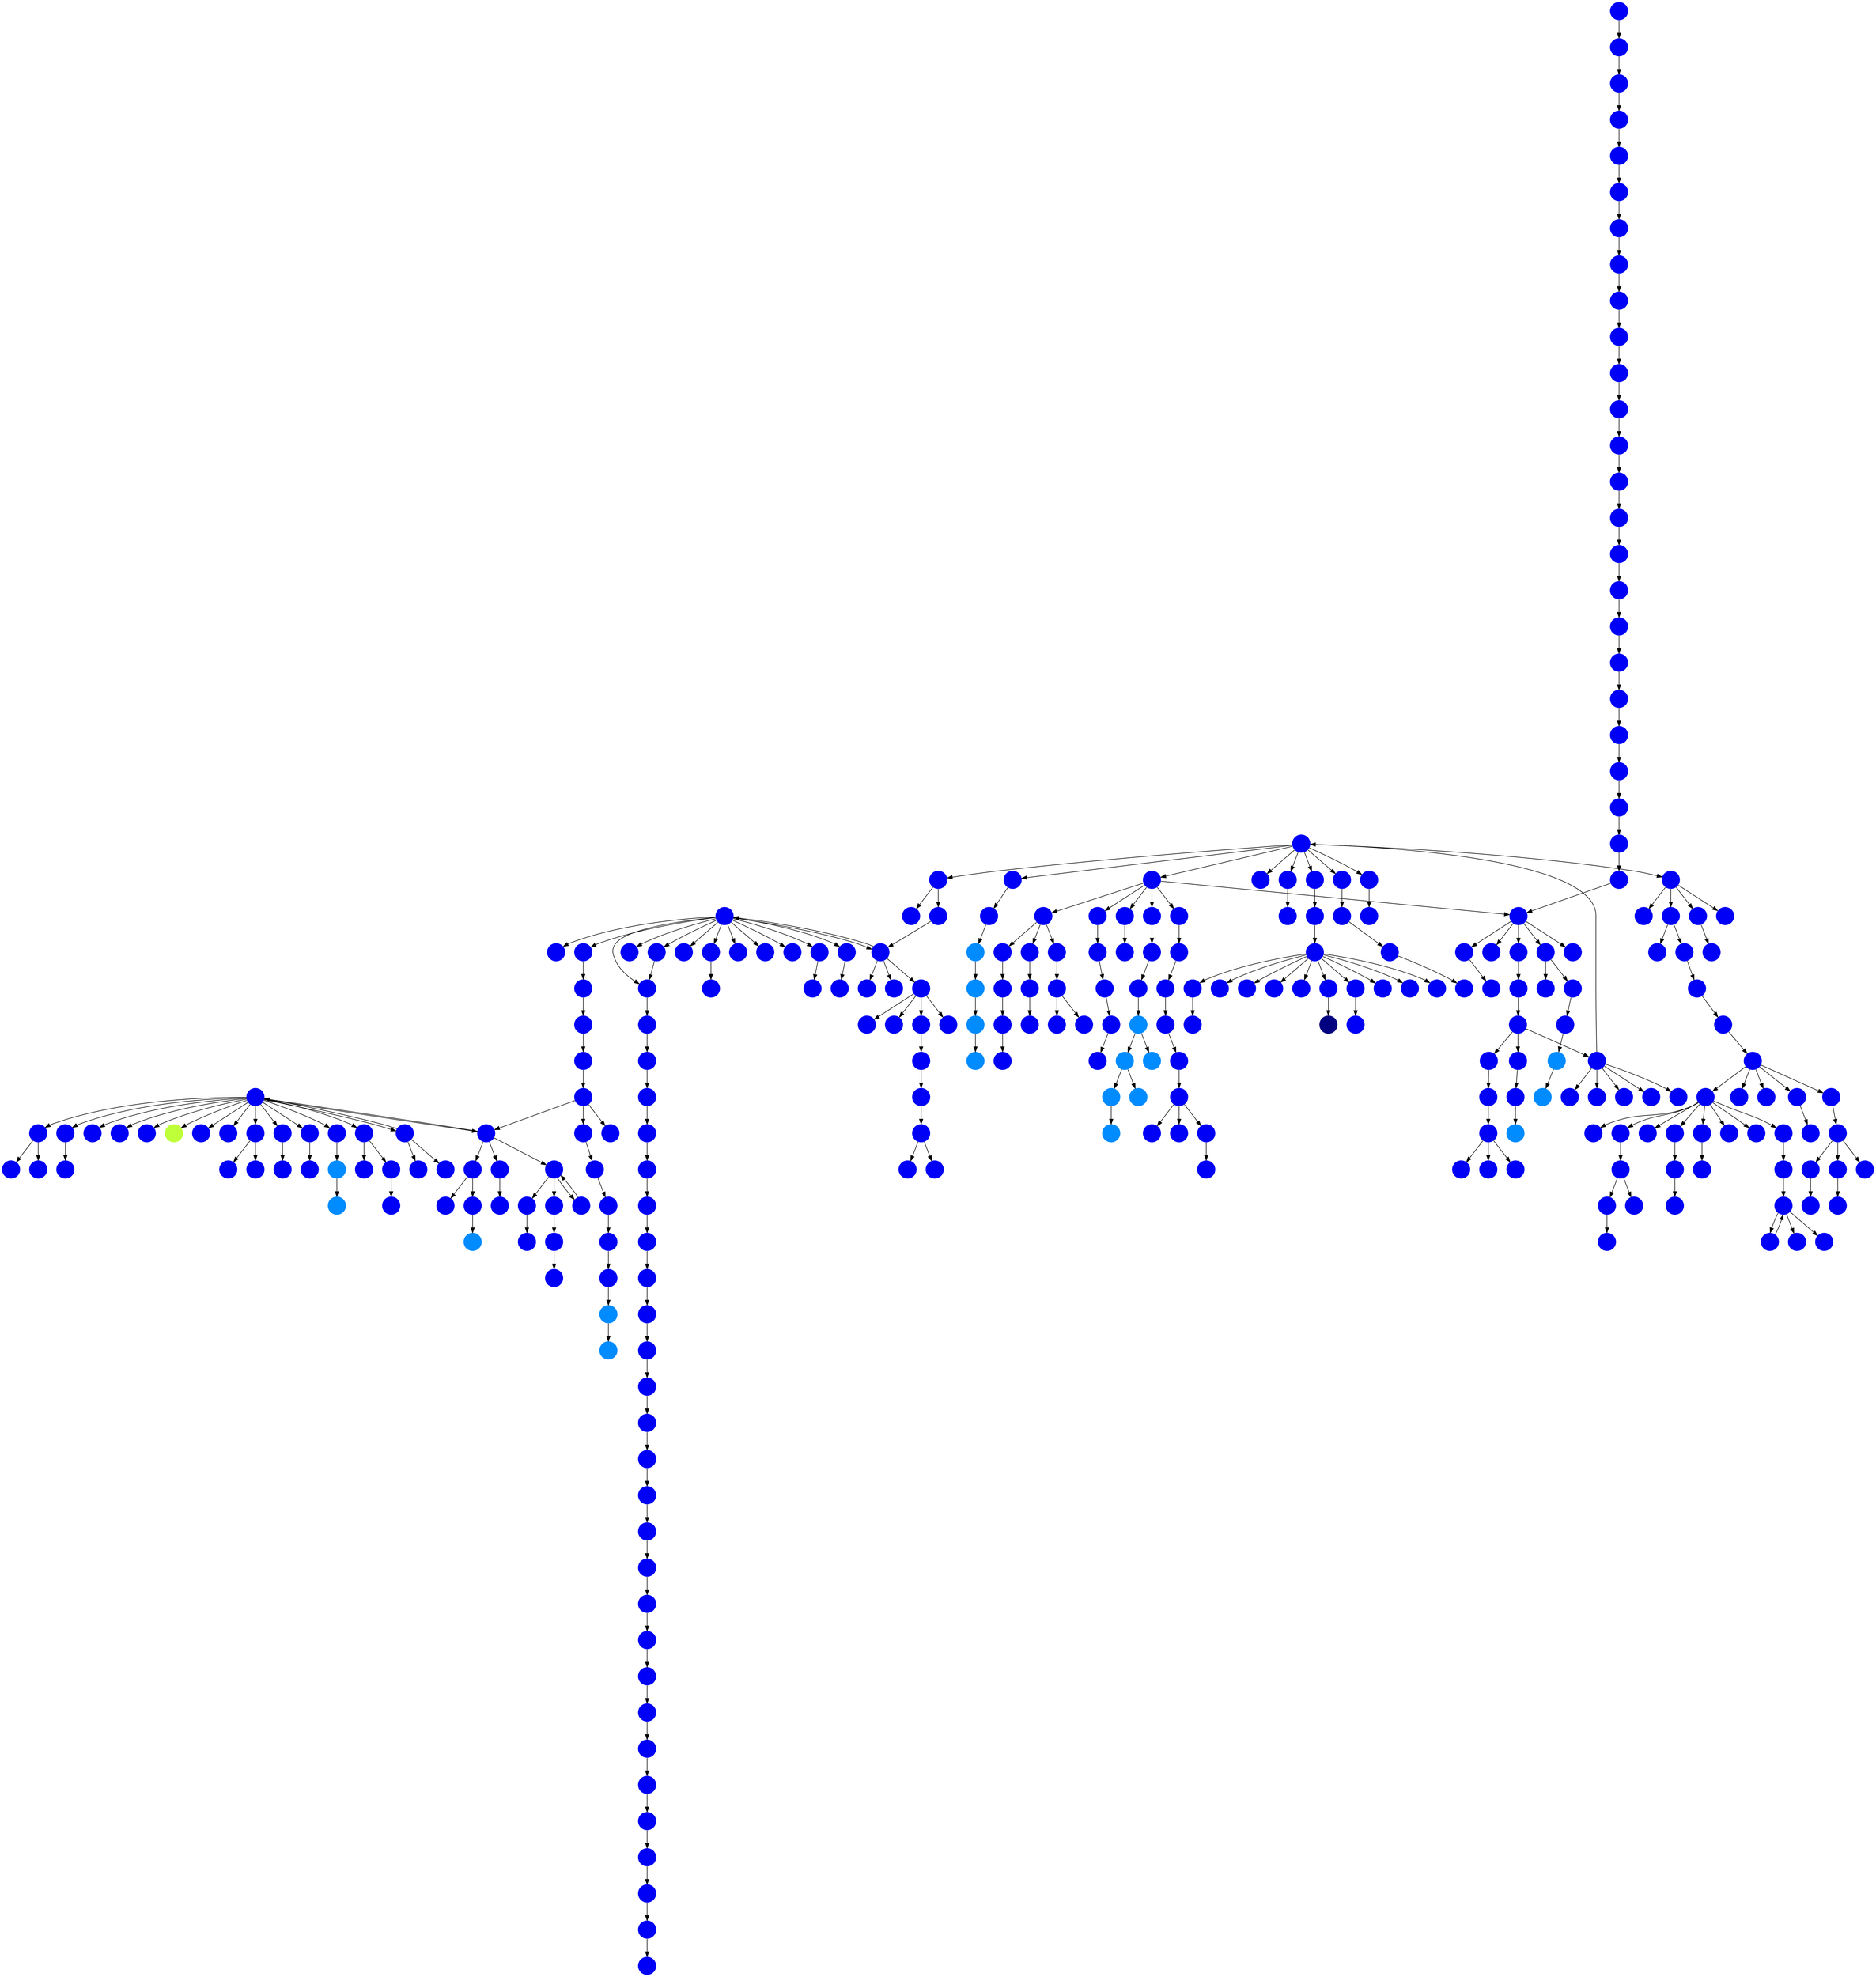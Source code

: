digraph{
0 [tooltip = "D", penwidth = 0, style = filled, fillcolor = "#0000f6", shape = circle, label = ""]
1 [tooltip = "D", penwidth = 0, style = filled, fillcolor = "#0000f6", shape = circle, label = ""]
2 [tooltip = "D", penwidth = 0, style = filled, fillcolor = "#0000f6", shape = circle, label = ""]
3 [tooltip = "D", penwidth = 0, style = filled, fillcolor = "#0000f6", shape = circle, label = ""]
4 [tooltip = "D", penwidth = 0, style = filled, fillcolor = "#0000f6", shape = circle, label = ""]
5 [tooltip = "D", penwidth = 0, style = filled, fillcolor = "#0000f6", shape = circle, label = ""]
6 [tooltip = "D", penwidth = 0, style = filled, fillcolor = "#0000f6", shape = circle, label = ""]
7 [tooltip = "D", penwidth = 0, style = filled, fillcolor = "#0000f6", shape = circle, label = ""]
8 [tooltip = "D", penwidth = 0, style = filled, fillcolor = "#0000f6", shape = circle, label = ""]
9 [tooltip = "D", penwidth = 0, style = filled, fillcolor = "#0000f6", shape = circle, label = ""]
10 [tooltip = "D", penwidth = 0, style = filled, fillcolor = "#0000f6", shape = circle, label = ""]
11 [tooltip = "D", penwidth = 0, style = filled, fillcolor = "#0000f6", shape = circle, label = ""]
12 [tooltip = "D", penwidth = 0, style = filled, fillcolor = "#0000f6", shape = circle, label = ""]
13 [tooltip = "D", penwidth = 0, style = filled, fillcolor = "#0000f6", shape = circle, label = ""]
14 [tooltip = "D", penwidth = 0, style = filled, fillcolor = "#0000f6", shape = circle, label = ""]
15 [tooltip = "D", penwidth = 0, style = filled, fillcolor = "#0000f6", shape = circle, label = ""]
16 [tooltip = "D", penwidth = 0, style = filled, fillcolor = "#0000f6", shape = circle, label = ""]
17 [tooltip = "D", penwidth = 0, style = filled, fillcolor = "#0000f6", shape = circle, label = ""]
18 [tooltip = "D", penwidth = 0, style = filled, fillcolor = "#0000f6", shape = circle, label = ""]
19 [tooltip = "D", penwidth = 0, style = filled, fillcolor = "#0000f6", shape = circle, label = ""]
20 [tooltip = "D", penwidth = 0, style = filled, fillcolor = "#0000f6", shape = circle, label = ""]
21 [tooltip = "D", penwidth = 0, style = filled, fillcolor = "#0000f6", shape = circle, label = ""]
22 [tooltip = "D", penwidth = 0, style = filled, fillcolor = "#0000f6", shape = circle, label = ""]
23 [tooltip = "D", penwidth = 0, style = filled, fillcolor = "#0000f6", shape = circle, label = ""]
24 [tooltip = "D", penwidth = 0, style = filled, fillcolor = "#0000f6", shape = circle, label = ""]
25 [tooltip = "D", penwidth = 0, style = filled, fillcolor = "#0000f6", shape = circle, label = ""]
26 [tooltip = "D", penwidth = 0, style = filled, fillcolor = "#0000f6", shape = circle, label = ""]
27 [tooltip = "D", penwidth = 0, style = filled, fillcolor = "#0000f6", shape = circle, label = ""]
28 [tooltip = "D", penwidth = 0, style = filled, fillcolor = "#0000f6", shape = circle, label = ""]
29 [tooltip = "D", penwidth = 0, style = filled, fillcolor = "#0000f6", shape = circle, label = ""]
30 [tooltip = "D", penwidth = 0, style = filled, fillcolor = "#0000f6", shape = circle, label = ""]
31 [tooltip = "D", penwidth = 0, style = filled, fillcolor = "#0000f6", shape = circle, label = ""]
32 [tooltip = "D", penwidth = 0, style = filled, fillcolor = "#0000f6", shape = circle, label = ""]
33 [tooltip = "D", penwidth = 0, style = filled, fillcolor = "#0000f6", shape = circle, label = ""]
34 [tooltip = "D", penwidth = 0, style = filled, fillcolor = "#0000f6", shape = circle, label = ""]
35 [tooltip = "D", penwidth = 0, style = filled, fillcolor = "#0000f6", shape = circle, label = ""]
36 [tooltip = "D", penwidth = 0, style = filled, fillcolor = "#0000f6", shape = circle, label = ""]
37 [tooltip = "D", penwidth = 0, style = filled, fillcolor = "#0000f6", shape = circle, label = ""]
38 [tooltip = "D", penwidth = 0, style = filled, fillcolor = "#0000f6", shape = circle, label = ""]
39 [tooltip = "D", penwidth = 0, style = filled, fillcolor = "#0000f6", shape = circle, label = ""]
40 [tooltip = "D", penwidth = 0, style = filled, fillcolor = "#0000f6", shape = circle, label = ""]
41 [tooltip = "D", penwidth = 0, style = filled, fillcolor = "#0000f6", shape = circle, label = ""]
42 [tooltip = "D", penwidth = 0, style = filled, fillcolor = "#0000f6", shape = circle, label = ""]
43 [tooltip = "D", penwidth = 0, style = filled, fillcolor = "#0000f6", shape = circle, label = ""]
44 [tooltip = "D", penwidth = 0, style = filled, fillcolor = "#0000f6", shape = circle, label = ""]
45 [tooltip = "D", penwidth = 0, style = filled, fillcolor = "#0000f6", shape = circle, label = ""]
46 [tooltip = "D", penwidth = 0, style = filled, fillcolor = "#0000f6", shape = circle, label = ""]
47 [tooltip = "D", penwidth = 0, style = filled, fillcolor = "#0000f6", shape = circle, label = ""]
48 [tooltip = "D", penwidth = 0, style = filled, fillcolor = "#0000f6", shape = circle, label = ""]
49 [tooltip = "D", penwidth = 0, style = filled, fillcolor = "#0000f6", shape = circle, label = ""]
50 [tooltip = "D", penwidth = 0, style = filled, fillcolor = "#0000f6", shape = circle, label = ""]
51 [tooltip = "D", penwidth = 0, style = filled, fillcolor = "#0000f6", shape = circle, label = ""]
52 [tooltip = "D", penwidth = 0, style = filled, fillcolor = "#0000f6", shape = circle, label = ""]
53 [tooltip = "D", penwidth = 0, style = filled, fillcolor = "#0000f6", shape = circle, label = ""]
54 [tooltip = "D", penwidth = 0, style = filled, fillcolor = "#0000f6", shape = circle, label = ""]
55 [tooltip = "D", penwidth = 0, style = filled, fillcolor = "#0000f6", shape = circle, label = ""]
56 [tooltip = "D", penwidth = 0, style = filled, fillcolor = "#0000f6", shape = circle, label = ""]
57 [tooltip = "D", penwidth = 0, style = filled, fillcolor = "#0000f6", shape = circle, label = ""]
58 [tooltip = "D", penwidth = 0, style = filled, fillcolor = "#0000f6", shape = circle, label = ""]
59 [tooltip = "D", penwidth = 0, style = filled, fillcolor = "#0000f6", shape = circle, label = ""]
60 [tooltip = "D", penwidth = 0, style = filled, fillcolor = "#0000f6", shape = circle, label = ""]
61 [tooltip = "D", penwidth = 0, style = filled, fillcolor = "#0000f6", shape = circle, label = ""]
62 [tooltip = "D", penwidth = 0, style = filled, fillcolor = "#0000f6", shape = circle, label = ""]
63 [tooltip = "D", penwidth = 0, style = filled, fillcolor = "#0000f6", shape = circle, label = ""]
64 [tooltip = "D", penwidth = 0, style = filled, fillcolor = "#0000f6", shape = circle, label = ""]
65 [tooltip = "D", penwidth = 0, style = filled, fillcolor = "#0000f6", shape = circle, label = ""]
66 [tooltip = "D", penwidth = 0, style = filled, fillcolor = "#0000f6", shape = circle, label = ""]
67 [tooltip = "D", penwidth = 0, style = filled, fillcolor = "#0000f6", shape = circle, label = ""]
68 [tooltip = "D", penwidth = 0, style = filled, fillcolor = "#0000f6", shape = circle, label = ""]
69 [tooltip = "D", penwidth = 0, style = filled, fillcolor = "#0000f6", shape = circle, label = ""]
70 [tooltip = "D", penwidth = 0, style = filled, fillcolor = "#0000f6", shape = circle, label = ""]
71 [tooltip = "D", penwidth = 0, style = filled, fillcolor = "#0000f6", shape = circle, label = ""]
72 [tooltip = "D", penwidth = 0, style = filled, fillcolor = "#0000f6", shape = circle, label = ""]
73 [tooltip = "D", penwidth = 0, style = filled, fillcolor = "#0000f6", shape = circle, label = ""]
74 [tooltip = "D", penwidth = 0, style = filled, fillcolor = "#0000f6", shape = circle, label = ""]
75 [tooltip = "D", penwidth = 0, style = filled, fillcolor = "#0000f6", shape = circle, label = ""]
76 [tooltip = "D", penwidth = 0, style = filled, fillcolor = "#0000f6", shape = circle, label = ""]
77 [tooltip = "D", penwidth = 0, style = filled, fillcolor = "#0000f6", shape = circle, label = ""]
78 [tooltip = "D", penwidth = 0, style = filled, fillcolor = "#0000f6", shape = circle, label = ""]
79 [tooltip = "D", penwidth = 0, style = filled, fillcolor = "#0000f6", shape = circle, label = ""]
80 [tooltip = "D", penwidth = 0, style = filled, fillcolor = "#0000f6", shape = circle, label = ""]
81 [tooltip = "D", penwidth = 0, style = filled, fillcolor = "#0000f6", shape = circle, label = ""]
82 [tooltip = "D", penwidth = 0, style = filled, fillcolor = "#0000f6", shape = circle, label = ""]
83 [tooltip = "D", penwidth = 0, style = filled, fillcolor = "#0000f6", shape = circle, label = ""]
84 [tooltip = "D", penwidth = 0, style = filled, fillcolor = "#0000f6", shape = circle, label = ""]
85 [tooltip = "D", penwidth = 0, style = filled, fillcolor = "#0000f6", shape = circle, label = ""]
86 [tooltip = "D", penwidth = 0, style = filled, fillcolor = "#0000f6", shape = circle, label = ""]
87 [tooltip = "D", penwidth = 0, style = filled, fillcolor = "#0000f6", shape = circle, label = ""]
88 [tooltip = "D", penwidth = 0, style = filled, fillcolor = "#0000f6", shape = circle, label = ""]
89 [tooltip = "D", penwidth = 0, style = filled, fillcolor = "#0000f6", shape = circle, label = ""]
90 [tooltip = "D", penwidth = 0, style = filled, fillcolor = "#0000f6", shape = circle, label = ""]
91 [tooltip = "D", penwidth = 0, style = filled, fillcolor = "#0000f6", shape = circle, label = ""]
92 [tooltip = "D", penwidth = 0, style = filled, fillcolor = "#0000f6", shape = circle, label = ""]
93 [tooltip = "D", penwidth = 0, style = filled, fillcolor = "#0000f6", shape = circle, label = ""]
94 [tooltip = "D", penwidth = 0, style = filled, fillcolor = "#0000f6", shape = circle, label = ""]
95 [tooltip = "D", penwidth = 0, style = filled, fillcolor = "#0000f6", shape = circle, label = ""]
96 [tooltip = "D", penwidth = 0, style = filled, fillcolor = "#0000f6", shape = circle, label = ""]
97 [tooltip = "D", penwidth = 0, style = filled, fillcolor = "#0000f6", shape = circle, label = ""]
98 [tooltip = "D", penwidth = 0, style = filled, fillcolor = "#0000f6", shape = circle, label = ""]
99 [tooltip = "D", penwidth = 0, style = filled, fillcolor = "#0000f6", shape = circle, label = ""]
100 [tooltip = "D", penwidth = 0, style = filled, fillcolor = "#0000f6", shape = circle, label = ""]
101 [tooltip = "D", penwidth = 0, style = filled, fillcolor = "#0000f6", shape = circle, label = ""]
102 [tooltip = "D", penwidth = 0, style = filled, fillcolor = "#0000f6", shape = circle, label = ""]
103 [tooltip = "D", penwidth = 0, style = filled, fillcolor = "#0000f6", shape = circle, label = ""]
104 [tooltip = "D", penwidth = 0, style = filled, fillcolor = "#0000f6", shape = circle, label = ""]
105 [tooltip = "D", penwidth = 0, style = filled, fillcolor = "#0000f6", shape = circle, label = ""]
106 [tooltip = "D", penwidth = 0, style = filled, fillcolor = "#0000f6", shape = circle, label = ""]
107 [tooltip = "D", penwidth = 0, style = filled, fillcolor = "#0000f6", shape = circle, label = ""]
108 [tooltip = "D", penwidth = 0, style = filled, fillcolor = "#0000f6", shape = circle, label = ""]
109 [tooltip = "D", penwidth = 0, style = filled, fillcolor = "#0000f6", shape = circle, label = ""]
110 [tooltip = "D", penwidth = 0, style = filled, fillcolor = "#0000f6", shape = circle, label = ""]
111 [tooltip = "D", penwidth = 0, style = filled, fillcolor = "#0000f6", shape = circle, label = ""]
112 [tooltip = "D", penwidth = 0, style = filled, fillcolor = "#0000f6", shape = circle, label = ""]
113 [tooltip = "D", penwidth = 0, style = filled, fillcolor = "#0000f6", shape = circle, label = ""]
114 [tooltip = "D", penwidth = 0, style = filled, fillcolor = "#0000f6", shape = circle, label = ""]
115 [tooltip = "D", penwidth = 0, style = filled, fillcolor = "#0000f6", shape = circle, label = ""]
116 [tooltip = "D", penwidth = 0, style = filled, fillcolor = "#0000f6", shape = circle, label = ""]
117 [tooltip = "D", penwidth = 0, style = filled, fillcolor = "#0000f6", shape = circle, label = ""]
118 [tooltip = "D", penwidth = 0, style = filled, fillcolor = "#0000f6", shape = circle, label = ""]
119 [tooltip = "D", penwidth = 0, style = filled, fillcolor = "#0000f6", shape = circle, label = ""]
120 [tooltip = "D", penwidth = 0, style = filled, fillcolor = "#0000f6", shape = circle, label = ""]
121 [tooltip = "D", penwidth = 0, style = filled, fillcolor = "#0000f6", shape = circle, label = ""]
122 [tooltip = "D", penwidth = 0, style = filled, fillcolor = "#0000f6", shape = circle, label = ""]
123 [tooltip = "D", penwidth = 0, style = filled, fillcolor = "#0000f6", shape = circle, label = ""]
124 [tooltip = "D", penwidth = 0, style = filled, fillcolor = "#0000f6", shape = circle, label = ""]
125 [tooltip = "D", penwidth = 0, style = filled, fillcolor = "#0000f6", shape = circle, label = ""]
126 [tooltip = "D", penwidth = 0, style = filled, fillcolor = "#0000f6", shape = circle, label = ""]
127 [tooltip = "D", penwidth = 0, style = filled, fillcolor = "#0000f6", shape = circle, label = ""]
128 [tooltip = "D", penwidth = 0, style = filled, fillcolor = "#0000f6", shape = circle, label = ""]
129 [tooltip = "D", penwidth = 0, style = filled, fillcolor = "#0000f6", shape = circle, label = ""]
130 [tooltip = "D", penwidth = 0, style = filled, fillcolor = "#0000f6", shape = circle, label = ""]
131 [tooltip = "D", penwidth = 0, style = filled, fillcolor = "#0000f6", shape = circle, label = ""]
132 [tooltip = "D", penwidth = 0, style = filled, fillcolor = "#0000f6", shape = circle, label = ""]
133 [tooltip = "D", penwidth = 0, style = filled, fillcolor = "#0000f6", shape = circle, label = ""]
134 [tooltip = "D", penwidth = 0, style = filled, fillcolor = "#0000f6", shape = circle, label = ""]
135 [tooltip = "D", penwidth = 0, style = filled, fillcolor = "#0000f6", shape = circle, label = ""]
136 [tooltip = "D", penwidth = 0, style = filled, fillcolor = "#0000f6", shape = circle, label = ""]
137 [tooltip = "D", penwidth = 0, style = filled, fillcolor = "#0000f6", shape = circle, label = ""]
138 [tooltip = "D", penwidth = 0, style = filled, fillcolor = "#0000f6", shape = circle, label = ""]
139 [tooltip = "D", penwidth = 0, style = filled, fillcolor = "#0000f6", shape = circle, label = ""]
140 [tooltip = "D", penwidth = 0, style = filled, fillcolor = "#0000f6", shape = circle, label = ""]
141 [tooltip = "G", penwidth = 0, style = filled, fillcolor = "#008cff", shape = circle, label = ""]
142 [tooltip = "G", penwidth = 0, style = filled, fillcolor = "#008cff", shape = circle, label = ""]
143 [tooltip = "G", penwidth = 0, style = filled, fillcolor = "#008cff", shape = circle, label = ""]
144 [tooltip = "D", penwidth = 0, style = filled, fillcolor = "#0000f6", shape = circle, label = ""]
145 [tooltip = "D", penwidth = 0, style = filled, fillcolor = "#0000f6", shape = circle, label = ""]
146 [tooltip = "D", penwidth = 0, style = filled, fillcolor = "#0000f6", shape = circle, label = ""]
147 [tooltip = "D", penwidth = 0, style = filled, fillcolor = "#0000f6", shape = circle, label = ""]
148 [tooltip = "D", penwidth = 0, style = filled, fillcolor = "#0000f6", shape = circle, label = ""]
149 [tooltip = "D", penwidth = 0, style = filled, fillcolor = "#0000f6", shape = circle, label = ""]
150 [tooltip = "D", penwidth = 0, style = filled, fillcolor = "#0000f6", shape = circle, label = ""]
151 [tooltip = "D", penwidth = 0, style = filled, fillcolor = "#0000f6", shape = circle, label = ""]
152 [tooltip = "D", penwidth = 0, style = filled, fillcolor = "#0000f6", shape = circle, label = ""]
153 [tooltip = "D", penwidth = 0, style = filled, fillcolor = "#0000f6", shape = circle, label = ""]
154 [tooltip = "D", penwidth = 0, style = filled, fillcolor = "#0000f6", shape = circle, label = ""]
155 [tooltip = "D", penwidth = 0, style = filled, fillcolor = "#0000f6", shape = circle, label = ""]
156 [tooltip = "D", penwidth = 0, style = filled, fillcolor = "#0000f6", shape = circle, label = ""]
157 [tooltip = "D", penwidth = 0, style = filled, fillcolor = "#0000f6", shape = circle, label = ""]
158 [tooltip = "D", penwidth = 0, style = filled, fillcolor = "#0000f6", shape = circle, label = ""]
159 [tooltip = "D", penwidth = 0, style = filled, fillcolor = "#0000f6", shape = circle, label = ""]
160 [tooltip = "D", penwidth = 0, style = filled, fillcolor = "#0000f6", shape = circle, label = ""]
161 [tooltip = "D", penwidth = 0, style = filled, fillcolor = "#0000f6", shape = circle, label = ""]
162 [tooltip = "D", penwidth = 0, style = filled, fillcolor = "#0000f6", shape = circle, label = ""]
163 [tooltip = "D", penwidth = 0, style = filled, fillcolor = "#0000f6", shape = circle, label = ""]
164 [tooltip = "D", penwidth = 0, style = filled, fillcolor = "#0000f6", shape = circle, label = ""]
165 [tooltip = "D", penwidth = 0, style = filled, fillcolor = "#0000f6", shape = circle, label = ""]
166 [tooltip = "D", penwidth = 0, style = filled, fillcolor = "#0000f6", shape = circle, label = ""]
167 [tooltip = "D", penwidth = 0, style = filled, fillcolor = "#0000f6", shape = circle, label = ""]
168 [tooltip = "D", penwidth = 0, style = filled, fillcolor = "#0000f6", shape = circle, label = ""]
169 [tooltip = "D", penwidth = 0, style = filled, fillcolor = "#0000f6", shape = circle, label = ""]
170 [tooltip = "D", penwidth = 0, style = filled, fillcolor = "#0000f6", shape = circle, label = ""]
171 [tooltip = "D", penwidth = 0, style = filled, fillcolor = "#0000f6", shape = circle, label = ""]
172 [tooltip = "D", penwidth = 0, style = filled, fillcolor = "#0000f6", shape = circle, label = ""]
173 [tooltip = "D", penwidth = 0, style = filled, fillcolor = "#0000f6", shape = circle, label = ""]
174 [tooltip = "D", penwidth = 0, style = filled, fillcolor = "#0000f6", shape = circle, label = ""]
175 [tooltip = "D", penwidth = 0, style = filled, fillcolor = "#0000f6", shape = circle, label = ""]
176 [tooltip = "D", penwidth = 0, style = filled, fillcolor = "#0000f6", shape = circle, label = ""]
177 [tooltip = "D", penwidth = 0, style = filled, fillcolor = "#0000f6", shape = circle, label = ""]
178 [tooltip = "D", penwidth = 0, style = filled, fillcolor = "#0000f6", shape = circle, label = ""]
179 [tooltip = "D", penwidth = 0, style = filled, fillcolor = "#0000f6", shape = circle, label = ""]
180 [tooltip = "D", penwidth = 0, style = filled, fillcolor = "#0000f6", shape = circle, label = ""]
181 [tooltip = "D", penwidth = 0, style = filled, fillcolor = "#0000f6", shape = circle, label = ""]
182 [tooltip = "D", penwidth = 0, style = filled, fillcolor = "#0000f6", shape = circle, label = ""]
183 [tooltip = "D", penwidth = 0, style = filled, fillcolor = "#0000f6", shape = circle, label = ""]
184 [tooltip = "D", penwidth = 0, style = filled, fillcolor = "#0000f6", shape = circle, label = ""]
185 [tooltip = "D", penwidth = 0, style = filled, fillcolor = "#0000f6", shape = circle, label = ""]
186 [tooltip = "D", penwidth = 0, style = filled, fillcolor = "#0000f6", shape = circle, label = ""]
187 [tooltip = "D", penwidth = 0, style = filled, fillcolor = "#0000f6", shape = circle, label = ""]
188 [tooltip = "D", penwidth = 0, style = filled, fillcolor = "#0000f6", shape = circle, label = ""]
189 [tooltip = "D", penwidth = 0, style = filled, fillcolor = "#0000f6", shape = circle, label = ""]
190 [tooltip = "D", penwidth = 0, style = filled, fillcolor = "#0000f6", shape = circle, label = ""]
191 [tooltip = "D", penwidth = 0, style = filled, fillcolor = "#0000f6", shape = circle, label = ""]
192 [tooltip = "D", penwidth = 0, style = filled, fillcolor = "#0000f6", shape = circle, label = ""]
193 [tooltip = "D", penwidth = 0, style = filled, fillcolor = "#0000f6", shape = circle, label = ""]
194 [tooltip = "D", penwidth = 0, style = filled, fillcolor = "#0000f6", shape = circle, label = ""]
195 [tooltip = "D", penwidth = 0, style = filled, fillcolor = "#0000f6", shape = circle, label = ""]
196 [tooltip = "D", penwidth = 0, style = filled, fillcolor = "#0000f6", shape = circle, label = ""]
197 [tooltip = "D", penwidth = 0, style = filled, fillcolor = "#0000f6", shape = circle, label = ""]
198 [tooltip = "D", penwidth = 0, style = filled, fillcolor = "#0000f6", shape = circle, label = ""]
199 [tooltip = "D", penwidth = 0, style = filled, fillcolor = "#0000f6", shape = circle, label = ""]
200 [tooltip = "D", penwidth = 0, style = filled, fillcolor = "#0000f6", shape = circle, label = ""]
201 [tooltip = "D", penwidth = 0, style = filled, fillcolor = "#0000f6", shape = circle, label = ""]
202 [tooltip = "D", penwidth = 0, style = filled, fillcolor = "#0000f6", shape = circle, label = ""]
203 [tooltip = "D", penwidth = 0, style = filled, fillcolor = "#0000f6", shape = circle, label = ""]
204 [tooltip = "D", penwidth = 0, style = filled, fillcolor = "#0000f6", shape = circle, label = ""]
205 [tooltip = "D", penwidth = 0, style = filled, fillcolor = "#0000f6", shape = circle, label = ""]
206 [tooltip = "D", penwidth = 0, style = filled, fillcolor = "#0000f6", shape = circle, label = ""]
207 [tooltip = "D", penwidth = 0, style = filled, fillcolor = "#0000f6", shape = circle, label = ""]
208 [tooltip = "D", penwidth = 0, style = filled, fillcolor = "#0000f6", shape = circle, label = ""]
209 [tooltip = "D", penwidth = 0, style = filled, fillcolor = "#0000f6", shape = circle, label = ""]
210 [tooltip = "G", penwidth = 0, style = filled, fillcolor = "#008cff", shape = circle, label = ""]
211 [tooltip = "D", penwidth = 0, style = filled, fillcolor = "#0000f6", shape = circle, label = ""]
212 [tooltip = "D", penwidth = 0, style = filled, fillcolor = "#0000f6", shape = circle, label = ""]
213 [tooltip = "D", penwidth = 0, style = filled, fillcolor = "#0000f6", shape = circle, label = ""]
214 [tooltip = "D", penwidth = 0, style = filled, fillcolor = "#0000f6", shape = circle, label = ""]
215 [tooltip = "D", penwidth = 0, style = filled, fillcolor = "#0000f6", shape = circle, label = ""]
216 [tooltip = "A", penwidth = 0, style = filled, fillcolor = "#000080", shape = circle, label = ""]
217 [tooltip = "D", penwidth = 0, style = filled, fillcolor = "#0000f6", shape = circle, label = ""]
218 [tooltip = "D", penwidth = 0, style = filled, fillcolor = "#0000f6", shape = circle, label = ""]
219 [tooltip = "D", penwidth = 0, style = filled, fillcolor = "#0000f6", shape = circle, label = ""]
220 [tooltip = "D", penwidth = 0, style = filled, fillcolor = "#0000f6", shape = circle, label = ""]
221 [tooltip = "D", penwidth = 0, style = filled, fillcolor = "#0000f6", shape = circle, label = ""]
222 [tooltip = "D", penwidth = 0, style = filled, fillcolor = "#0000f6", shape = circle, label = ""]
223 [tooltip = "D", penwidth = 0, style = filled, fillcolor = "#0000f6", shape = circle, label = ""]
224 [tooltip = "D", penwidth = 0, style = filled, fillcolor = "#0000f6", shape = circle, label = ""]
225 [tooltip = "D", penwidth = 0, style = filled, fillcolor = "#0000f6", shape = circle, label = ""]
226 [tooltip = "D", penwidth = 0, style = filled, fillcolor = "#0000f6", shape = circle, label = ""]
227 [tooltip = "D", penwidth = 0, style = filled, fillcolor = "#0000f6", shape = circle, label = ""]
228 [tooltip = "D", penwidth = 0, style = filled, fillcolor = "#0000f6", shape = circle, label = ""]
229 [tooltip = "D", penwidth = 0, style = filled, fillcolor = "#0000f6", shape = circle, label = ""]
230 [tooltip = "D", penwidth = 0, style = filled, fillcolor = "#0000f6", shape = circle, label = ""]
231 [tooltip = "D", penwidth = 0, style = filled, fillcolor = "#0000f6", shape = circle, label = ""]
232 [tooltip = "D", penwidth = 0, style = filled, fillcolor = "#0000f6", shape = circle, label = ""]
233 [tooltip = "D", penwidth = 0, style = filled, fillcolor = "#0000f6", shape = circle, label = ""]
234 [tooltip = "D", penwidth = 0, style = filled, fillcolor = "#0000f6", shape = circle, label = ""]
235 [tooltip = "D", penwidth = 0, style = filled, fillcolor = "#0000f6", shape = circle, label = ""]
236 [tooltip = "D", penwidth = 0, style = filled, fillcolor = "#0000f6", shape = circle, label = ""]
237 [tooltip = "D", penwidth = 0, style = filled, fillcolor = "#0000f6", shape = circle, label = ""]
238 [tooltip = "D", penwidth = 0, style = filled, fillcolor = "#0000f6", shape = circle, label = ""]
239 [tooltip = "D", penwidth = 0, style = filled, fillcolor = "#0000f6", shape = circle, label = ""]
240 [tooltip = "D", penwidth = 0, style = filled, fillcolor = "#0000f6", shape = circle, label = ""]
241 [tooltip = "D", penwidth = 0, style = filled, fillcolor = "#0000f6", shape = circle, label = ""]
242 [tooltip = "D", penwidth = 0, style = filled, fillcolor = "#0000f6", shape = circle, label = ""]
243 [tooltip = "D", penwidth = 0, style = filled, fillcolor = "#0000f6", shape = circle, label = ""]
244 [tooltip = "D", penwidth = 0, style = filled, fillcolor = "#0000f6", shape = circle, label = ""]
245 [tooltip = "D", penwidth = 0, style = filled, fillcolor = "#0000f6", shape = circle, label = ""]
246 [tooltip = "D", penwidth = 0, style = filled, fillcolor = "#0000f6", shape = circle, label = ""]
247 [tooltip = "D", penwidth = 0, style = filled, fillcolor = "#0000f6", shape = circle, label = ""]
248 [tooltip = "D", penwidth = 0, style = filled, fillcolor = "#0000f6", shape = circle, label = ""]
249 [tooltip = "D", penwidth = 0, style = filled, fillcolor = "#0000f6", shape = circle, label = ""]
250 [tooltip = "G", penwidth = 0, style = filled, fillcolor = "#008cff", shape = circle, label = ""]
251 [tooltip = "G", penwidth = 0, style = filled, fillcolor = "#008cff", shape = circle, label = ""]
252 [tooltip = "G", penwidth = 0, style = filled, fillcolor = "#008cff", shape = circle, label = ""]
253 [tooltip = "D", penwidth = 0, style = filled, fillcolor = "#0000f6", shape = circle, label = ""]
254 [tooltip = "D", penwidth = 0, style = filled, fillcolor = "#0000f6", shape = circle, label = ""]
255 [tooltip = "D", penwidth = 0, style = filled, fillcolor = "#0000f6", shape = circle, label = ""]
256 [tooltip = "G", penwidth = 0, style = filled, fillcolor = "#008cff", shape = circle, label = ""]
257 [tooltip = "G", penwidth = 0, style = filled, fillcolor = "#008cff", shape = circle, label = ""]
258 [tooltip = "G", penwidth = 0, style = filled, fillcolor = "#008cff", shape = circle, label = ""]
259 [tooltip = "G", penwidth = 0, style = filled, fillcolor = "#008cff", shape = circle, label = ""]
260 [tooltip = "N", penwidth = 0, style = filled, fillcolor = "#beff39", shape = circle, label = ""]
261 [tooltip = "G", penwidth = 0, style = filled, fillcolor = "#008cff", shape = circle, label = ""]
262 [tooltip = "G", penwidth = 0, style = filled, fillcolor = "#008cff", shape = circle, label = ""]
263 [tooltip = "G", penwidth = 0, style = filled, fillcolor = "#008cff", shape = circle, label = ""]
264 [tooltip = "G", penwidth = 0, style = filled, fillcolor = "#008cff", shape = circle, label = ""]
265 [tooltip = "D", penwidth = 0, style = filled, fillcolor = "#0000f6", shape = circle, label = ""]
266 [tooltip = "D", penwidth = 0, style = filled, fillcolor = "#0000f6", shape = circle, label = ""]
267 [tooltip = "D", penwidth = 0, style = filled, fillcolor = "#0000f6", shape = circle, label = ""]
268 [tooltip = "D", penwidth = 0, style = filled, fillcolor = "#0000f6", shape = circle, label = ""]
269 [tooltip = "D", penwidth = 0, style = filled, fillcolor = "#0000f6", shape = circle, label = ""]
270 [tooltip = "D", penwidth = 0, style = filled, fillcolor = "#0000f6", shape = circle, label = ""]
271 [tooltip = "D", penwidth = 0, style = filled, fillcolor = "#0000f6", shape = circle, label = ""]
272 [tooltip = "G", penwidth = 0, style = filled, fillcolor = "#008cff", shape = circle, label = ""]
273 [tooltip = "D", penwidth = 0, style = filled, fillcolor = "#0000f6", shape = circle, label = ""]
274 [tooltip = "D", penwidth = 0, style = filled, fillcolor = "#0000f6", shape = circle, label = ""]
275 [tooltip = "D", penwidth = 0, style = filled, fillcolor = "#0000f6", shape = circle, label = ""]
276 [tooltip = "G", penwidth = 0, style = filled, fillcolor = "#008cff", shape = circle, label = ""]
277 [tooltip = "D", penwidth = 0, style = filled, fillcolor = "#0000f6", shape = circle, label = ""]
278 [tooltip = "G", penwidth = 0, style = filled, fillcolor = "#008cff", shape = circle, label = ""]
279 [tooltip = "D", penwidth = 0, style = filled, fillcolor = "#0000f6", shape = circle, label = ""]
280 [tooltip = "D", penwidth = 0, style = filled, fillcolor = "#0000f6", shape = circle, label = ""]
281 [tooltip = "D", penwidth = 0, style = filled, fillcolor = "#0000f6", shape = circle, label = ""]
139 -> 167
115 -> 73
64 -> 245
73 -> 132
0 -> 20
105 -> 118
33 -> 36
8 -> 275
196 -> 204
8 -> 38
135 -> 139
126 -> 121
264 -> 261
144 -> 145
262 -> 259
40 -> 13
43 -> 44
88 -> 111
213 -> 269
8 -> 41
105 -> 144
144 -> 271
15 -> 4
191 -> 195
267 -> 236
214 -> 213
98 -> 76
120 -> 126
195 -> 194
115 -> 265
136 -> 108
30 -> 195
92 -> 105
246 -> 241
137 -> 131
12 -> 116
44 -> 47
73 -> 124
99 -> 61
80 -> 97
175 -> 168
66 -> 65
153 -> 180
180 -> 165
281 -> 277
7 -> 22
183 -> 184
158 -> 174
179 -> 149
50 -> 55
23 -> 19
13 -> 76
28 -> 17
196 -> 198
102 -> 125
23 -> 28
67 -> 266
195 -> 193
129 -> 104
73 -> 106
96 -> 107
84 -> 92
77 -> 82
206 -> 224
14 -> 21
149 -> 171
161 -> 170
43 -> 57
207 -> 208
163 -> 99
8 -> 260
187 -> 183
206 -> 209
49 -> 51
31 -> 40
194 -> 233
196 -> 200
69 -> 70
25 -> 5
233 -> 232
98 -> 244
117 -> 136
143 -> 257
121 -> 128
104 -> 72
144 -> 149
8 -> 26
189 -> 185
44 -> 239
144 -> 152
172 -> 169
76 -> 119
134 -> 135
107 -> 80
94 -> 81
44 -> 52
206 -> 223
271 -> 279
0 -> 6
169 -> 181
8 -> 32
7 -> 24
71 -> 94
111 -> 138
196 -> 205
264 -> 210
61 -> 56
251 -> 250
247 -> 248
141 -> 276
168 -> 176
206 -> 218
205 -> 203
193 -> 192
114 -> 96
27 -> 2
170 -> 158
44 -> 267
39 -> 3
131 -> 252
203 -> 201
76 -> 89
277 -> 253
174 -> 155
195 -> 191
105 -> 255
106 -> 75
125 -> 228
245 -> 122
130 -> 240
46 -> 231
181 -> 175
156 -> 273
244 -> 214
7 -> 8
261 -> 263
98 -> 153
144 -> 162
76 -> 83
16 -> 1
144 -> 105
45 -> 50
116 -> 91
124 -> 123
178 -> 88
159 -> 148
201 -> 197
45 -> 63
87 -> 115
26 -> 251
35 -> 278
253 -> 254
8 -> 0
44 -> 249
30 -> 8
144 -> 215
144 -> 156
109 -> 166
206 -> 225
241 -> 243
53 -> 69
9 -> 18
234 -> 235
122 -> 109
115 -> 74
241 -> 242
206 -> 219
71 -> 238
60 -> 49
148 -> 163
30 -> 25
165 -> 262
73 -> 85
155 -> 102
217 -> 231
73 -> 98
127 -> 77
98 -> 114
32 -> 10
73 -> 100
44 -> 42
8 -> 16
208 -> 134
128 -> 117
244 -> 246
123 -> 206
72 -> 270
8 -> 33
164 -> 178
71 -> 237
43 -> 67
105 -> 196
132 -> 86
8 -> 7
87 -> 140
197 -> 202
91 -> 141
171 -> 172
77 -> 150
185 -> 190
138 -> 133
119 -> 101
262 -> 264
8 -> 268
44 -> 58
231 -> 230
144 -> 173
115 -> 34
133 -> 120
45 -> 59
59 -> 48
190 -> 188
108 -> 31
29 -> 23
8 -> 15
188 -> 187
84 -> 110
183 -> 147
98 -> 189
9 -> 35
206 -> 220
73 -> 129
173 -> 39
228 -> 207
77 -> 90
157 -> 256
76 -> 95
231 -> 229
95 -> 280
183 -> 186
98 -> 130
65 -> 234
85 -> 113
225 -> 222
177 -> 164
235 -> 43
257 -> 258
206 -> 226
23 -> 30
79 -> 87
27 -> 14
252 -> 272
160 -> 93
30 -> 9
95 -> 137
140 -> 127
43 -> 54
231 -> 217
176 -> 161
211 -> 212
144 -> 160
71 -> 66
89 -> 79
144 -> 179
44 -> 60
8 -> 37
87 -> 146
73 -> 71
220 -> 274
17 -> 12
73 -> 84
113 -> 142
66 -> 62
70 -> 64
144 -> 151
68 -> 45
8 -> 30
32 -> 11
49 -> 211
144 -> 154
206 -> 227
184 -> 182
166 -> 177
115 -> 78
52 -> 46
206 -> 221
249 -> 247
244 -> 281
43 -> 68
115 -> 112
76 -> 103
197 -> 199
146 -> 157
167 -> 159
3 -> 29
219 -> 216
142 -> 143
8 -> 27
}